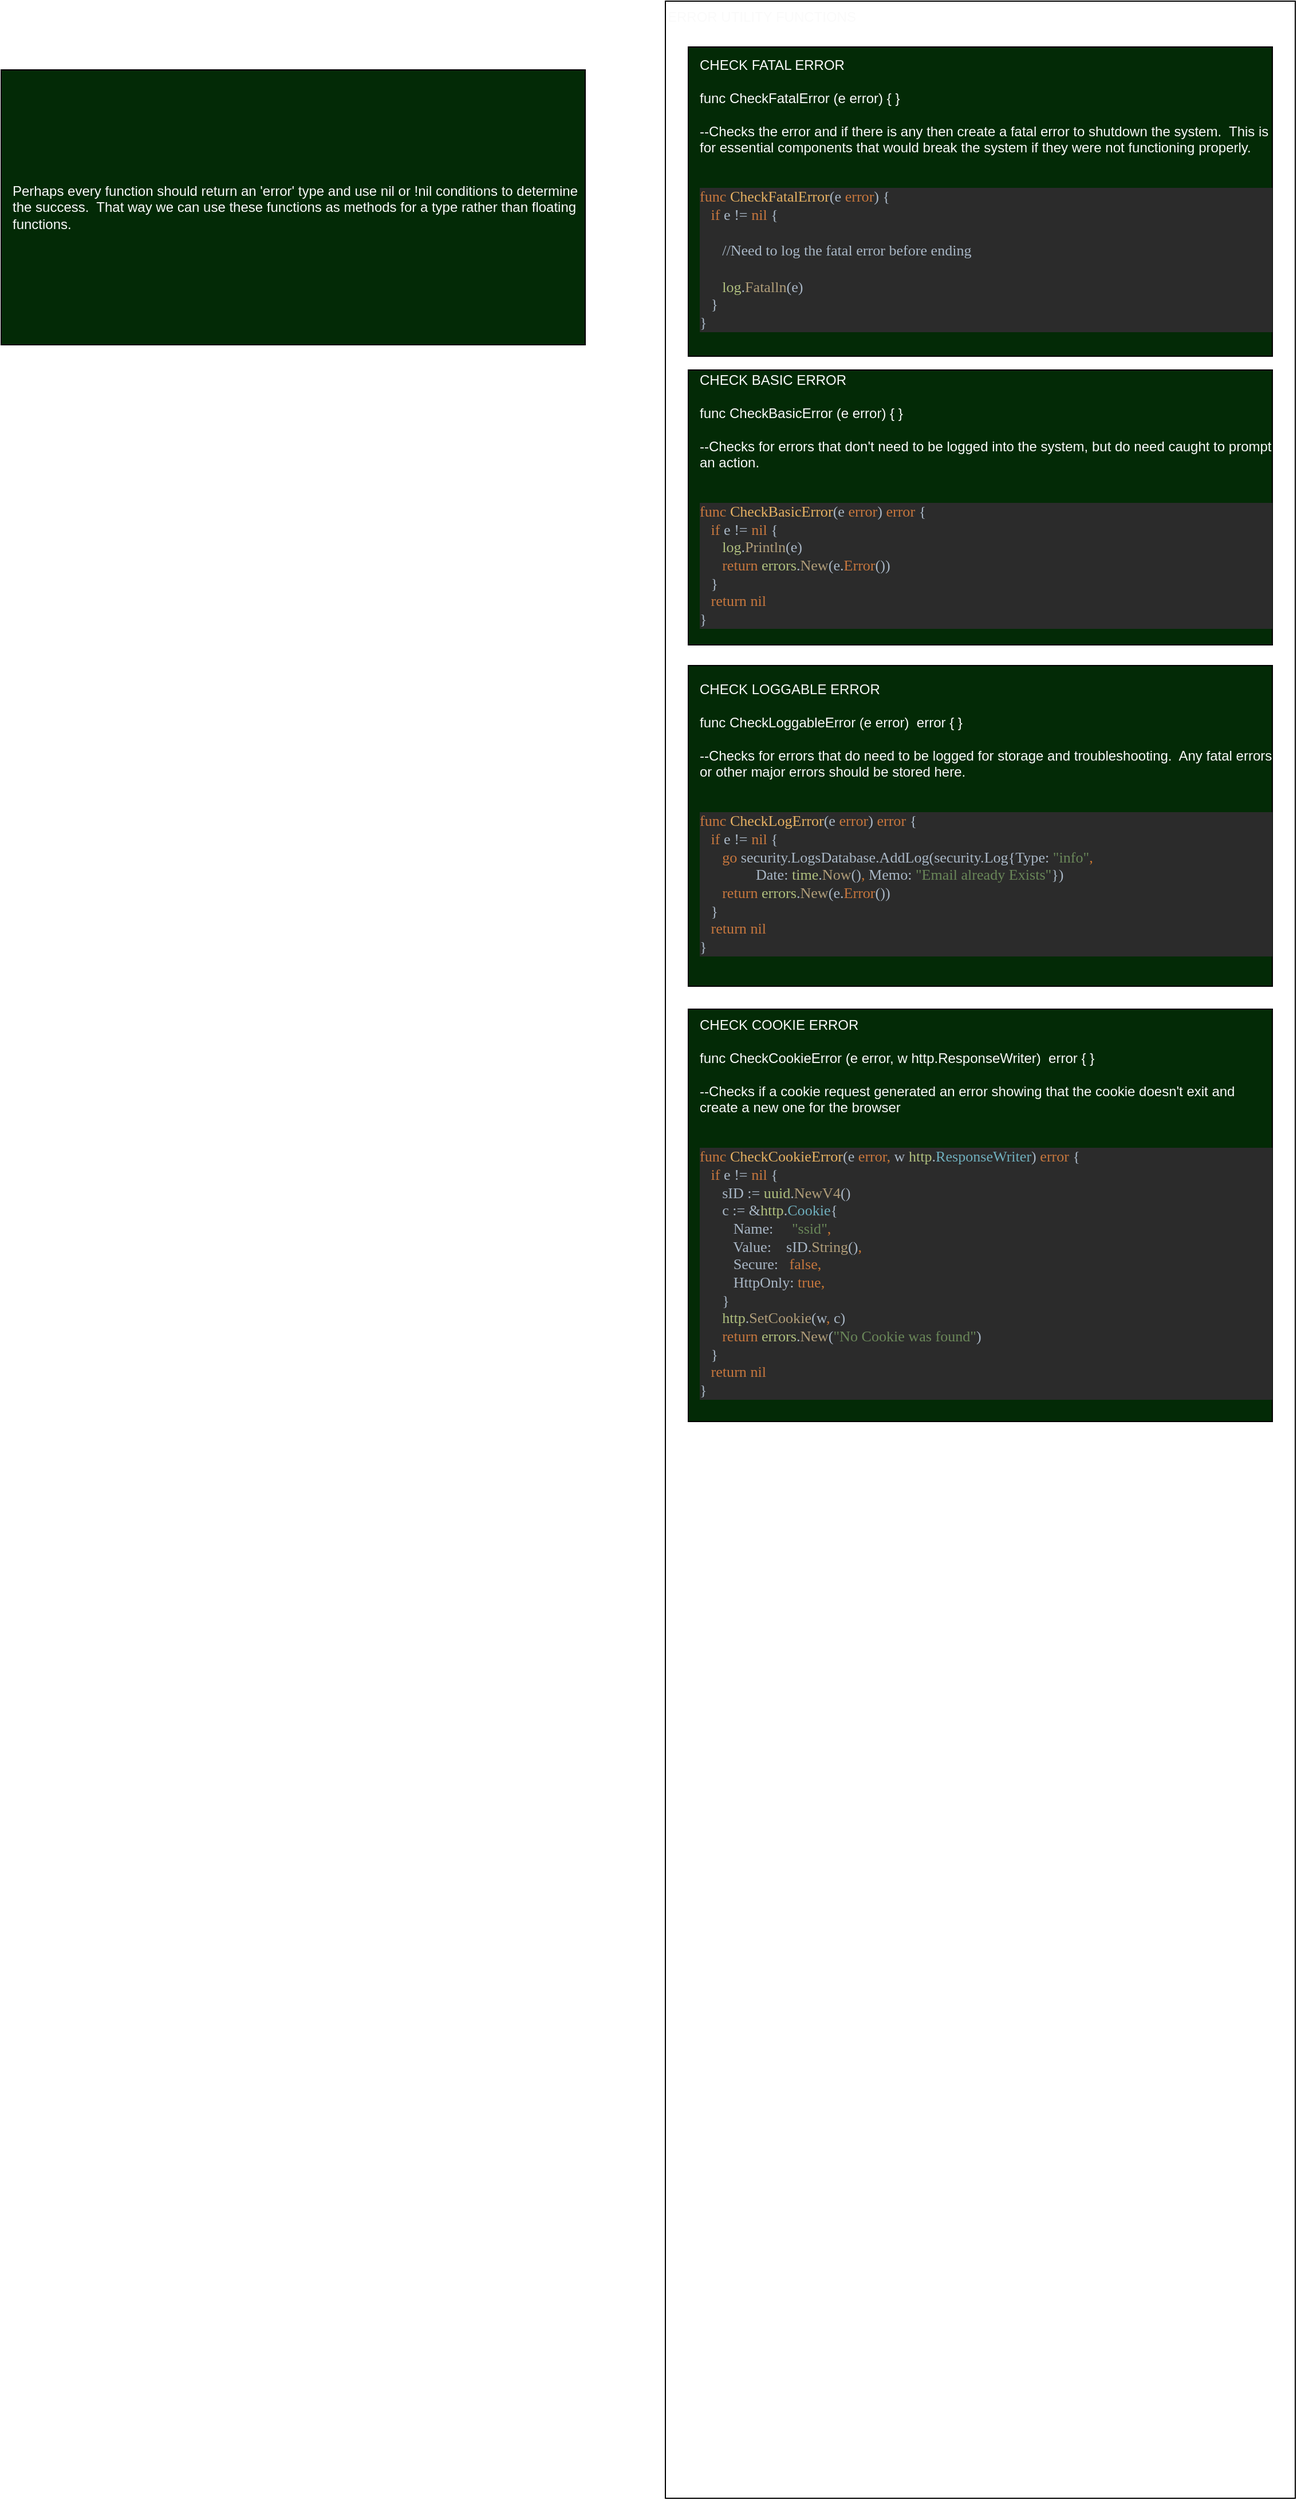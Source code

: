 <mxfile version="12.9.6" type="github">
  <diagram id="AgFZ_wXdq1zzKfNrYFCv" name="Page-1">
    <mxGraphModel dx="2569" dy="1129" grid="1" gridSize="10" guides="1" tooltips="1" connect="1" arrows="1" fold="1" page="1" pageScale="1" pageWidth="850" pageHeight="1100" math="0" shadow="0">
      <root>
        <mxCell id="0" />
        <mxCell id="1" parent="0" />
        <mxCell id="6hKQdgpvXm7_suPGL8Qp-1" value="ERROR UTILITY FUNCTIONS" style="rounded=0;whiteSpace=wrap;html=1;fontColor=#FAFAFA;align=left;verticalAlign=top;" vertex="1" parent="1">
          <mxGeometry x="100" y="100" width="550" height="2180" as="geometry" />
        </mxCell>
        <mxCell id="6hKQdgpvXm7_suPGL8Qp-2" value="&lt;div&gt;CHECK FATAL ERROR&lt;br&gt;&lt;/div&gt;&lt;div&gt;&lt;br&gt;&lt;/div&gt;&lt;div&gt;func CheckFatalError (e error) { }&lt;/div&gt;&lt;div&gt;&lt;br&gt;&lt;/div&gt;&lt;div&gt;--Checks the error and if there is any then create a fatal error to shutdown the system.&amp;nbsp; This is for essential components that would break the system if they were not functioning properly.&lt;br&gt;&lt;/div&gt;&lt;div&gt;&lt;br&gt;&lt;/div&gt;&lt;div&gt;&lt;pre style=&quot;background-color: #2b2b2b ; color: #a9b7c6 ; font-family: &amp;#34;consolas&amp;#34; ; font-size: 9.8pt&quot;&gt;&lt;span style=&quot;color: #c7773e&quot;&gt;func &lt;/span&gt;&lt;span style=&quot;color: #e6b163&quot;&gt;CheckFatalError&lt;/span&gt;(e &lt;span style=&quot;color: #c7773e&quot;&gt;error&lt;/span&gt;) {&lt;br&gt;   &lt;span style=&quot;color: #c7773e&quot;&gt;if &lt;/span&gt;e != &lt;span style=&quot;color: #c7773e&quot;&gt;nil &lt;/span&gt;{&lt;br&gt;&lt;br&gt;      //Need to log the fatal error before ending&lt;br&gt;      &lt;br&gt;      &lt;span style=&quot;color: #afbf7e&quot;&gt;log&lt;/span&gt;.&lt;span style=&quot;color: #b09d79&quot;&gt;Fatalln&lt;/span&gt;(e)&lt;br&gt;   }&lt;br&gt;}&lt;/pre&gt;&lt;/div&gt;" style="rounded=0;whiteSpace=wrap;html=1;fontColor=#FAFAFA;align=left;spacingLeft=8;fillColor=#032A06;" vertex="1" parent="1">
          <mxGeometry x="120" y="140" width="510" height="270" as="geometry" />
        </mxCell>
        <mxCell id="6hKQdgpvXm7_suPGL8Qp-3" value="&lt;div&gt;CHECK BASIC ERROR&lt;br&gt;&lt;/div&gt;&lt;div&gt;&lt;br&gt;&lt;/div&gt;&lt;div&gt;func CheckBasicError (e error) { }&lt;/div&gt;&lt;div&gt;&lt;br&gt;&lt;/div&gt;&lt;div&gt;--Checks for errors that don&#39;t need to be logged into the system, but do need caught to prompt an action.&lt;br&gt;&lt;/div&gt;&lt;div&gt;&lt;br&gt;&lt;/div&gt;&lt;div&gt;&lt;pre style=&quot;background-color: #2b2b2b ; color: #a9b7c6 ; font-family: &amp;#34;consolas&amp;#34; ; font-size: 9.8pt&quot;&gt;&lt;span style=&quot;color: #c7773e&quot;&gt;func &lt;/span&gt;&lt;span style=&quot;color: #e6b163&quot;&gt;CheckBasicError&lt;/span&gt;(e &lt;span style=&quot;color: #c7773e&quot;&gt;error&lt;/span&gt;) &lt;span style=&quot;color: #c7773e&quot;&gt;error &lt;/span&gt;{&lt;br&gt;   &lt;span style=&quot;color: #c7773e&quot;&gt;if &lt;/span&gt;e != &lt;span style=&quot;color: #c7773e&quot;&gt;nil &lt;/span&gt;{&lt;br&gt;      &lt;span style=&quot;color: #afbf7e&quot;&gt;log&lt;/span&gt;.&lt;span style=&quot;color: #b09d79&quot;&gt;Println&lt;/span&gt;(e)&lt;br&gt;      &lt;span style=&quot;color: #c7773e&quot;&gt;return &lt;/span&gt;&lt;span style=&quot;color: #afbf7e&quot;&gt;errors&lt;/span&gt;.&lt;span style=&quot;color: #b09d79&quot;&gt;New&lt;/span&gt;(e.&lt;span style=&quot;color: #c7773e&quot;&gt;Error&lt;/span&gt;())&lt;br&gt;   }&lt;br&gt;   &lt;span style=&quot;color: #c7773e&quot;&gt;return nil&lt;br&gt;&lt;/span&gt;}&lt;/pre&gt;&lt;/div&gt;" style="rounded=0;whiteSpace=wrap;html=1;fontColor=#FAFAFA;align=left;spacingLeft=8;fillColor=#032A06;" vertex="1" parent="1">
          <mxGeometry x="120" y="422" width="510" height="240" as="geometry" />
        </mxCell>
        <mxCell id="6hKQdgpvXm7_suPGL8Qp-4" value="&lt;div&gt;CHECK LOGGABLE ERROR&lt;br&gt;&lt;/div&gt;&lt;div&gt;&lt;br&gt;&lt;/div&gt;&lt;div&gt;func CheckLoggableError (e error)&amp;nbsp; error { }&lt;/div&gt;&lt;div&gt;&lt;br&gt;&lt;/div&gt;&lt;div&gt;--Checks for errors that do need to be logged for storage and troubleshooting.&amp;nbsp; Any fatal errors or other major errors should be stored here.&lt;br&gt;&lt;/div&gt;&lt;div&gt;&lt;br&gt;&lt;/div&gt;&lt;div&gt;&lt;pre style=&quot;background-color: #2b2b2b ; color: #a9b7c6 ; font-family: &amp;#34;consolas&amp;#34; ; font-size: 9.8pt&quot;&gt;&lt;span style=&quot;color: #c7773e&quot;&gt;func &lt;/span&gt;&lt;span style=&quot;color: #e6b163&quot;&gt;CheckLogError&lt;/span&gt;(e &lt;span style=&quot;color: #c7773e&quot;&gt;error&lt;/span&gt;) &lt;span style=&quot;color: #c7773e&quot;&gt;error &lt;/span&gt;{&lt;br&gt;   &lt;span style=&quot;color: #c7773e&quot;&gt;if &lt;/span&gt;e != &lt;span style=&quot;color: #c7773e&quot;&gt;nil &lt;/span&gt;{&lt;br&gt;      &lt;span style=&quot;color: #c7773e&quot;&gt;go &lt;/span&gt;security.LogsDatabase.AddLog(security.Log{Type: &lt;span style=&quot;color: #6a8759&quot;&gt;&quot;info&quot;&lt;/span&gt;&lt;span style=&quot;color: #cc7832&quot;&gt;,&lt;br&gt;&lt;/span&gt;&lt;span style=&quot;color: #cc7832&quot;&gt;               &lt;/span&gt;Date: &lt;span style=&quot;color: #afbf7e&quot;&gt;time&lt;/span&gt;.&lt;span style=&quot;color: #b09d79&quot;&gt;Now&lt;/span&gt;()&lt;span style=&quot;color: #cc7832&quot;&gt;, &lt;/span&gt;Memo: &lt;span style=&quot;color: #6a8759&quot;&gt;&quot;Email already Exists&quot;&lt;/span&gt;})&lt;br&gt;      &lt;span style=&quot;color: #c7773e&quot;&gt;return &lt;/span&gt;&lt;span style=&quot;color: #afbf7e&quot;&gt;errors&lt;/span&gt;.&lt;span style=&quot;color: #b09d79&quot;&gt;New&lt;/span&gt;(e.&lt;span style=&quot;color: #c7773e&quot;&gt;Error&lt;/span&gt;())&lt;br&gt;   }&lt;br&gt;   &lt;span style=&quot;color: #c7773e&quot;&gt;return nil&lt;br&gt;&lt;/span&gt;}&lt;/pre&gt;&lt;/div&gt;" style="rounded=0;whiteSpace=wrap;html=1;fontColor=#FAFAFA;align=left;spacingLeft=8;fillColor=#032A06;" vertex="1" parent="1">
          <mxGeometry x="120" y="680" width="510" height="280" as="geometry" />
        </mxCell>
        <mxCell id="6hKQdgpvXm7_suPGL8Qp-5" value="&lt;div&gt;CHECK COOKIE ERROR&lt;br&gt;&lt;/div&gt;&lt;div&gt;&lt;br&gt;&lt;/div&gt;&lt;div&gt;func CheckCookieError (e error, w http.ResponseWriter)&amp;nbsp; error { }&lt;/div&gt;&lt;div&gt;&lt;br&gt;&lt;/div&gt;&lt;div&gt;--Checks if a cookie request generated an error showing that the cookie doesn&#39;t exit and create a new one for the browser&lt;br&gt;&lt;/div&gt;&lt;div&gt;&lt;br&gt;&lt;/div&gt;&lt;div&gt;&lt;pre style=&quot;background-color: #2b2b2b ; color: #a9b7c6 ; font-family: &amp;#34;consolas&amp;#34; ; font-size: 9.8pt&quot;&gt;&lt;span style=&quot;color: #c7773e&quot;&gt;func &lt;/span&gt;&lt;span style=&quot;color: #e6b163&quot;&gt;CheckCookieError&lt;/span&gt;(e &lt;span style=&quot;color: #c7773e&quot;&gt;error&lt;/span&gt;&lt;span style=&quot;color: #cc7832&quot;&gt;, &lt;/span&gt;w &lt;span style=&quot;color: #afbf7e&quot;&gt;http&lt;/span&gt;.&lt;span style=&quot;color: #6fafbd&quot;&gt;ResponseWriter&lt;/span&gt;) &lt;span style=&quot;color: #c7773e&quot;&gt;error &lt;/span&gt;{&lt;br&gt;   &lt;span style=&quot;color: #c7773e&quot;&gt;if &lt;/span&gt;e != &lt;span style=&quot;color: #c7773e&quot;&gt;nil &lt;/span&gt;{&lt;br&gt;      sID := &lt;span style=&quot;color: #afbf7e&quot;&gt;uuid&lt;/span&gt;.&lt;span style=&quot;color: #b09d79&quot;&gt;NewV4&lt;/span&gt;()&lt;br&gt;      c := &amp;amp;&lt;span style=&quot;color: #afbf7e&quot;&gt;http&lt;/span&gt;.&lt;span style=&quot;color: #6fafbd&quot;&gt;Cookie&lt;/span&gt;{&lt;br&gt;         Name:     &lt;span style=&quot;color: #6a8759&quot;&gt;&quot;ssid&quot;&lt;/span&gt;&lt;span style=&quot;color: #cc7832&quot;&gt;,&lt;br&gt;&lt;/span&gt;&lt;span style=&quot;color: #cc7832&quot;&gt;         &lt;/span&gt;Value:    sID.&lt;span style=&quot;color: #b09d79&quot;&gt;String&lt;/span&gt;()&lt;span style=&quot;color: #cc7832&quot;&gt;,&lt;br&gt;&lt;/span&gt;&lt;span style=&quot;color: #cc7832&quot;&gt;         &lt;/span&gt;Secure:   &lt;span style=&quot;color: #c7773e&quot;&gt;false&lt;/span&gt;&lt;span style=&quot;color: #cc7832&quot;&gt;,&lt;br&gt;&lt;/span&gt;&lt;span style=&quot;color: #cc7832&quot;&gt;         &lt;/span&gt;HttpOnly: &lt;span style=&quot;color: #c7773e&quot;&gt;true&lt;/span&gt;&lt;span style=&quot;color: #cc7832&quot;&gt;,&lt;br&gt;&lt;/span&gt;&lt;span style=&quot;color: #cc7832&quot;&gt;      &lt;/span&gt;}&lt;br&gt;      &lt;span style=&quot;color: #afbf7e&quot;&gt;http&lt;/span&gt;.&lt;span style=&quot;color: #b09d79&quot;&gt;SetCookie&lt;/span&gt;(w&lt;span style=&quot;color: #cc7832&quot;&gt;, &lt;/span&gt;c)&lt;br&gt;      &lt;span style=&quot;color: #c7773e&quot;&gt;return &lt;/span&gt;&lt;span style=&quot;color: #afbf7e&quot;&gt;errors&lt;/span&gt;.&lt;span style=&quot;color: #b09d79&quot;&gt;New&lt;/span&gt;(&lt;span style=&quot;color: #6a8759&quot;&gt;&quot;No Cookie was found&quot;&lt;/span&gt;)&lt;br&gt;   }&lt;br&gt;   &lt;span style=&quot;color: #c7773e&quot;&gt;return nil&lt;br&gt;&lt;/span&gt;}&lt;/pre&gt;&lt;/div&gt;" style="rounded=0;whiteSpace=wrap;html=1;fontColor=#FAFAFA;align=left;spacingLeft=8;fillColor=#032A06;" vertex="1" parent="1">
          <mxGeometry x="120" y="980" width="510" height="360" as="geometry" />
        </mxCell>
        <mxCell id="6hKQdgpvXm7_suPGL8Qp-6" value="Perhaps every function should return an &#39;error&#39; type and use nil or !nil conditions to determine the success.&amp;nbsp; That way we can use these functions as methods for a type rather than floating functions." style="rounded=0;whiteSpace=wrap;html=1;fontColor=#FAFAFA;align=left;spacingLeft=8;fillColor=#032A06;" vertex="1" parent="1">
          <mxGeometry x="-480" y="160" width="510" height="240" as="geometry" />
        </mxCell>
      </root>
    </mxGraphModel>
  </diagram>
</mxfile>
